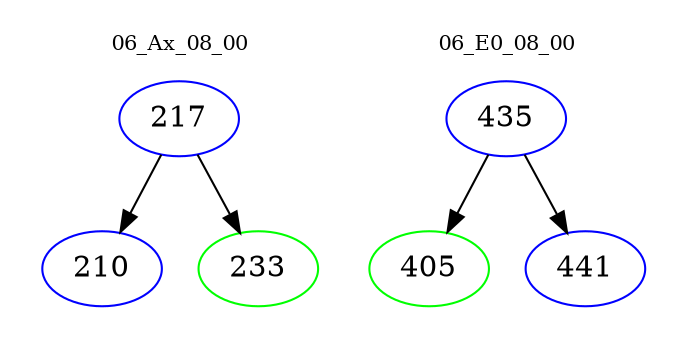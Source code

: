 digraph{
subgraph cluster_0 {
color = white
label = "06_Ax_08_00";
fontsize=10;
T0_217 [label="217", color="blue"]
T0_217 -> T0_210 [color="black"]
T0_210 [label="210", color="blue"]
T0_217 -> T0_233 [color="black"]
T0_233 [label="233", color="green"]
}
subgraph cluster_1 {
color = white
label = "06_E0_08_00";
fontsize=10;
T1_435 [label="435", color="blue"]
T1_435 -> T1_405 [color="black"]
T1_405 [label="405", color="green"]
T1_435 -> T1_441 [color="black"]
T1_441 [label="441", color="blue"]
}
}
